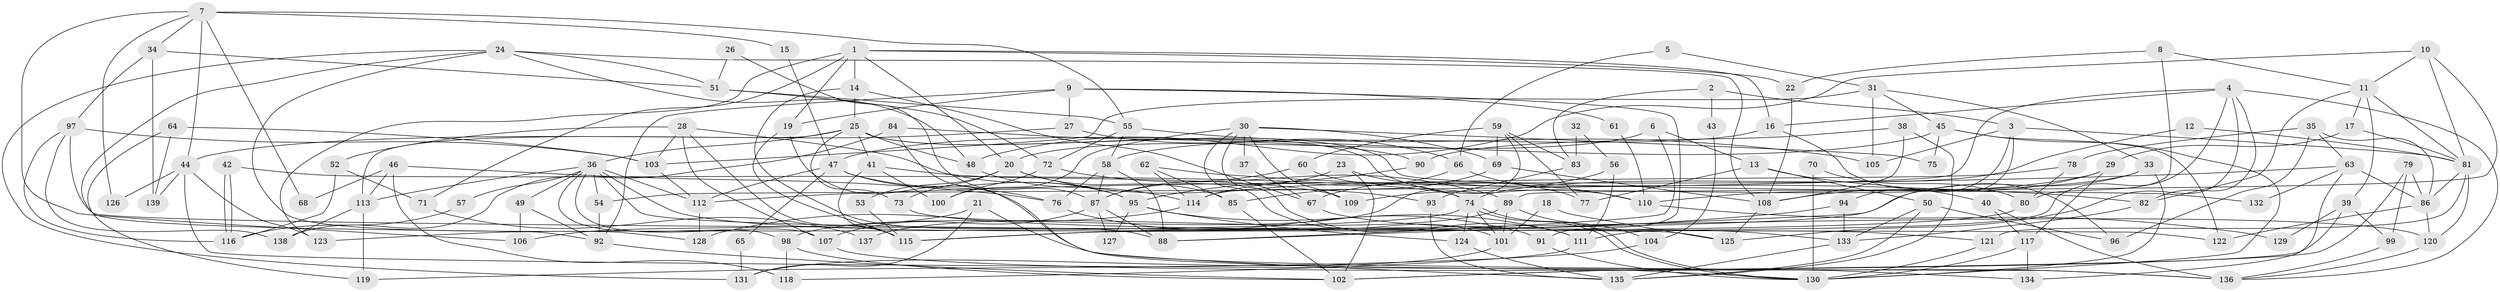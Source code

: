 // Generated by graph-tools (version 1.1) at 2025/15/03/09/25 04:15:02]
// undirected, 139 vertices, 278 edges
graph export_dot {
graph [start="1"]
  node [color=gray90,style=filled];
  1;
  2;
  3;
  4;
  5;
  6;
  7;
  8;
  9;
  10;
  11;
  12;
  13;
  14;
  15;
  16;
  17;
  18;
  19;
  20;
  21;
  22;
  23;
  24;
  25;
  26;
  27;
  28;
  29;
  30;
  31;
  32;
  33;
  34;
  35;
  36;
  37;
  38;
  39;
  40;
  41;
  42;
  43;
  44;
  45;
  46;
  47;
  48;
  49;
  50;
  51;
  52;
  53;
  54;
  55;
  56;
  57;
  58;
  59;
  60;
  61;
  62;
  63;
  64;
  65;
  66;
  67;
  68;
  69;
  70;
  71;
  72;
  73;
  74;
  75;
  76;
  77;
  78;
  79;
  80;
  81;
  82;
  83;
  84;
  85;
  86;
  87;
  88;
  89;
  90;
  91;
  92;
  93;
  94;
  95;
  96;
  97;
  98;
  99;
  100;
  101;
  102;
  103;
  104;
  105;
  106;
  107;
  108;
  109;
  110;
  111;
  112;
  113;
  114;
  115;
  116;
  117;
  118;
  119;
  120;
  121;
  122;
  123;
  124;
  125;
  126;
  127;
  128;
  129;
  130;
  131;
  132;
  133;
  134;
  135;
  136;
  137;
  138;
  139;
  1 -- 19;
  1 -- 123;
  1 -- 14;
  1 -- 16;
  1 -- 20;
  1 -- 22;
  1 -- 71;
  2 -- 3;
  2 -- 83;
  2 -- 43;
  3 -- 94;
  3 -- 88;
  3 -- 81;
  3 -- 105;
  4 -- 125;
  4 -- 54;
  4 -- 16;
  4 -- 82;
  4 -- 111;
  4 -- 136;
  5 -- 66;
  5 -- 31;
  6 -- 88;
  6 -- 13;
  6 -- 20;
  7 -- 55;
  7 -- 34;
  7 -- 15;
  7 -- 44;
  7 -- 68;
  7 -- 106;
  7 -- 126;
  8 -- 11;
  8 -- 22;
  8 -- 80;
  9 -- 91;
  9 -- 92;
  9 -- 19;
  9 -- 27;
  9 -- 61;
  10 -- 11;
  10 -- 81;
  10 -- 48;
  10 -- 89;
  11 -- 81;
  11 -- 82;
  11 -- 17;
  11 -- 39;
  12 -- 81;
  12 -- 74;
  13 -- 77;
  13 -- 40;
  13 -- 50;
  14 -- 25;
  14 -- 67;
  14 -- 88;
  15 -- 47;
  16 -- 58;
  16 -- 96;
  17 -- 81;
  17 -- 29;
  18 -- 125;
  18 -- 101;
  19 -- 115;
  19 -- 130;
  20 -- 53;
  20 -- 73;
  20 -- 85;
  20 -- 93;
  21 -- 134;
  21 -- 106;
  21 -- 131;
  22 -- 108;
  23 -- 87;
  23 -- 102;
  23 -- 77;
  24 -- 131;
  24 -- 128;
  24 -- 48;
  24 -- 51;
  24 -- 92;
  24 -- 108;
  25 -- 48;
  25 -- 73;
  25 -- 36;
  25 -- 41;
  25 -- 110;
  25 -- 113;
  25 -- 132;
  26 -- 51;
  26 -- 87;
  27 -- 66;
  27 -- 44;
  28 -- 115;
  28 -- 107;
  28 -- 52;
  28 -- 95;
  28 -- 103;
  29 -- 108;
  29 -- 109;
  29 -- 117;
  30 -- 69;
  30 -- 111;
  30 -- 37;
  30 -- 75;
  30 -- 100;
  30 -- 101;
  30 -- 109;
  31 -- 45;
  31 -- 105;
  31 -- 33;
  31 -- 103;
  32 -- 56;
  32 -- 83;
  33 -- 130;
  33 -- 110;
  33 -- 115;
  34 -- 51;
  34 -- 97;
  34 -- 139;
  35 -- 86;
  35 -- 96;
  35 -- 63;
  35 -- 78;
  36 -- 112;
  36 -- 49;
  36 -- 54;
  36 -- 57;
  36 -- 98;
  36 -- 107;
  36 -- 113;
  36 -- 120;
  36 -- 125;
  37 -- 67;
  38 -- 135;
  38 -- 90;
  38 -- 108;
  39 -- 102;
  39 -- 99;
  39 -- 129;
  40 -- 117;
  40 -- 136;
  41 -- 109;
  41 -- 100;
  41 -- 115;
  42 -- 116;
  42 -- 116;
  42 -- 74;
  43 -- 104;
  44 -- 123;
  44 -- 126;
  44 -- 136;
  44 -- 139;
  45 -- 47;
  45 -- 130;
  45 -- 75;
  45 -- 122;
  46 -- 76;
  46 -- 113;
  46 -- 68;
  46 -- 118;
  47 -- 112;
  47 -- 95;
  47 -- 65;
  47 -- 76;
  48 -- 114;
  49 -- 92;
  49 -- 106;
  50 -- 133;
  50 -- 96;
  50 -- 135;
  51 -- 72;
  51 -- 55;
  52 -- 116;
  52 -- 71;
  53 -- 115;
  54 -- 92;
  55 -- 58;
  55 -- 72;
  55 -- 105;
  56 -- 67;
  56 -- 111;
  57 -- 116;
  58 -- 87;
  58 -- 76;
  58 -- 88;
  59 -- 60;
  59 -- 98;
  59 -- 69;
  59 -- 77;
  59 -- 83;
  60 -- 74;
  60 -- 87;
  61 -- 110;
  62 -- 85;
  62 -- 114;
  62 -- 82;
  63 -- 86;
  63 -- 112;
  63 -- 132;
  63 -- 134;
  64 -- 139;
  64 -- 103;
  64 -- 119;
  65 -- 131;
  66 -- 110;
  66 -- 114;
  67 -- 133;
  69 -- 108;
  69 -- 85;
  70 -- 130;
  70 -- 80;
  71 -- 137;
  72 -- 100;
  72 -- 89;
  73 -- 121;
  74 -- 101;
  74 -- 130;
  74 -- 130;
  74 -- 123;
  74 -- 124;
  76 -- 91;
  78 -- 80;
  78 -- 114;
  79 -- 86;
  79 -- 99;
  79 -- 102;
  80 -- 115;
  81 -- 120;
  81 -- 86;
  81 -- 121;
  82 -- 133;
  83 -- 93;
  84 -- 135;
  84 -- 138;
  84 -- 90;
  85 -- 102;
  86 -- 120;
  86 -- 122;
  87 -- 88;
  87 -- 107;
  87 -- 127;
  89 -- 101;
  89 -- 104;
  89 -- 137;
  90 -- 95;
  91 -- 130;
  92 -- 102;
  93 -- 135;
  94 -- 115;
  94 -- 133;
  95 -- 111;
  95 -- 124;
  95 -- 127;
  97 -- 122;
  97 -- 103;
  97 -- 116;
  97 -- 138;
  98 -- 102;
  98 -- 118;
  99 -- 136;
  101 -- 131;
  103 -- 112;
  104 -- 119;
  107 -- 136;
  108 -- 125;
  110 -- 129;
  111 -- 118;
  112 -- 128;
  113 -- 119;
  113 -- 138;
  114 -- 128;
  117 -- 130;
  117 -- 134;
  120 -- 136;
  121 -- 130;
  124 -- 135;
  133 -- 135;
}
